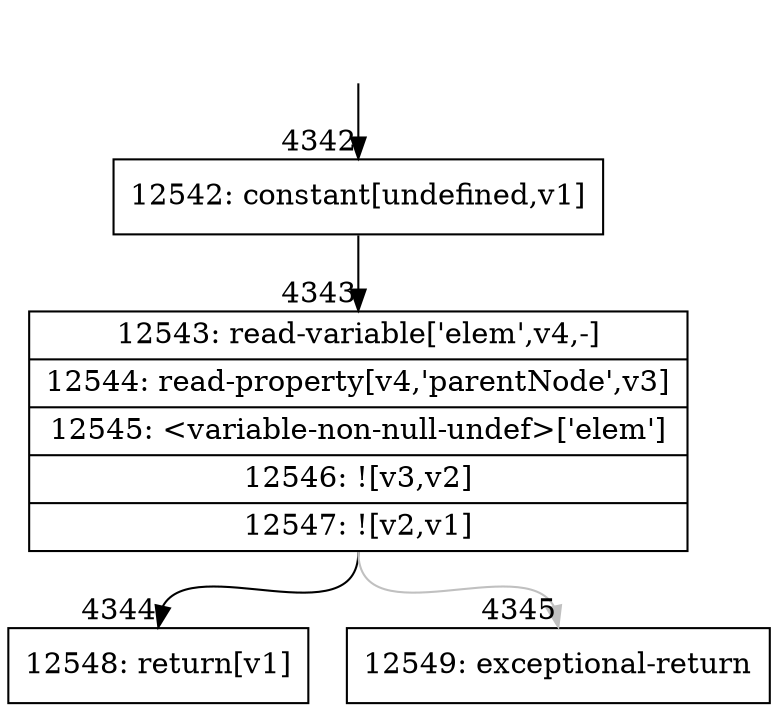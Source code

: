 digraph {
rankdir="TD"
BB_entry285[shape=none,label=""];
BB_entry285 -> BB4342 [tailport=s, headport=n, headlabel="    4342"]
BB4342 [shape=record label="{12542: constant[undefined,v1]}" ] 
BB4342 -> BB4343 [tailport=s, headport=n, headlabel="      4343"]
BB4343 [shape=record label="{12543: read-variable['elem',v4,-]|12544: read-property[v4,'parentNode',v3]|12545: \<variable-non-null-undef\>['elem']|12546: ![v3,v2]|12547: ![v2,v1]}" ] 
BB4343 -> BB4344 [tailport=s, headport=n, headlabel="      4344"]
BB4343 -> BB4345 [tailport=s, headport=n, color=gray, headlabel="      4345"]
BB4344 [shape=record label="{12548: return[v1]}" ] 
BB4345 [shape=record label="{12549: exceptional-return}" ] 
}

